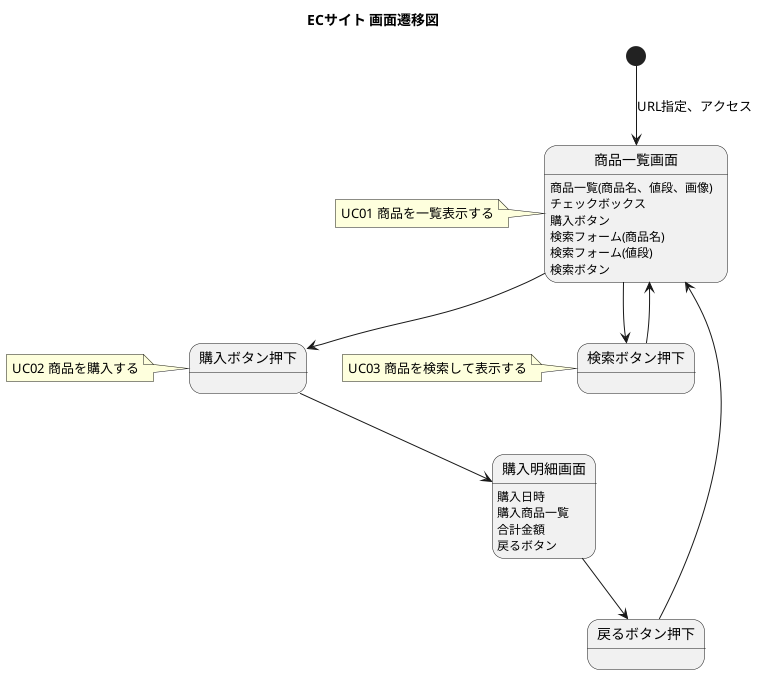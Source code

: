 @startuml
title ECサイト 画面遷移図

[*] --> 商品一覧画面 : URL指定、アクセス 
商品一覧画面 : 商品一覧(商品名、値段、画像)
商品一覧画面 : チェックボックス
商品一覧画面 : 購入ボタン
商品一覧画面 : 検索フォーム(商品名)
商品一覧画面 : 検索フォーム(値段)
商品一覧画面 : 検索ボタン

note left of 商品一覧画面
UC01 商品を一覧表示する
end note

商品一覧画面 --> 購入ボタン押下
note left of 購入ボタン押下
UC02 商品を購入する
end note

' 購入ボタン押下 --> 商品一覧画面 : エラー発生


購入ボタン押下 --> 購入明細画面
購入明細画面 : 購入日時
購入明細画面 : 購入商品一覧
購入明細画面 : 合計金額
購入明細画面 : 戻るボタン

購入明細画面 --> 戻るボタン押下
戻るボタン押下 --> 商品一覧画面

商品一覧画面 --> 検索ボタン押下
検索ボタン押下 --> 商品一覧画面
note left of 検索ボタン押下
UC03 商品を検索して表示する
end note

@enduml